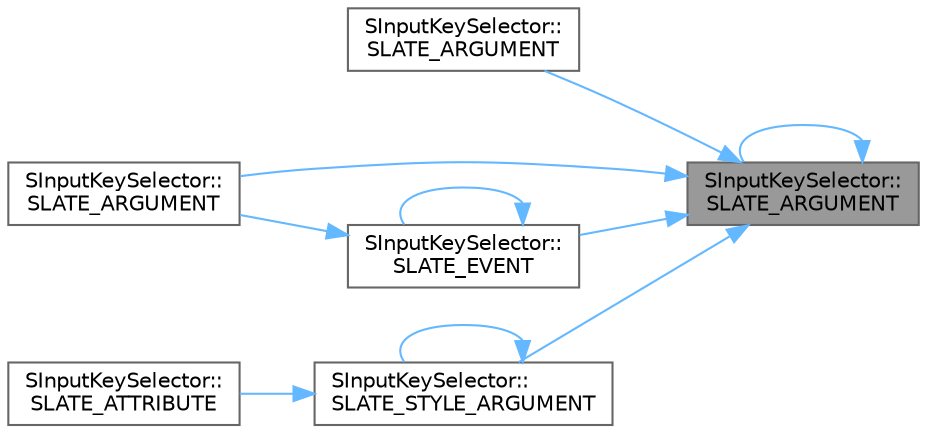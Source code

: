 digraph "SInputKeySelector::SLATE_ARGUMENT"
{
 // INTERACTIVE_SVG=YES
 // LATEX_PDF_SIZE
  bgcolor="transparent";
  edge [fontname=Helvetica,fontsize=10,labelfontname=Helvetica,labelfontsize=10];
  node [fontname=Helvetica,fontsize=10,shape=box,height=0.2,width=0.4];
  rankdir="RL";
  Node1 [id="Node000001",label="SInputKeySelector::\lSLATE_ARGUMENT",height=0.2,width=0.4,color="gray40", fillcolor="grey60", style="filled", fontcolor="black",tooltip="The text to display while no key text is available or not selecting a key."];
  Node1 -> Node2 [id="edge1_Node000001_Node000002",dir="back",color="steelblue1",style="solid",tooltip=" "];
  Node2 [id="Node000002",label="SInputKeySelector::\lSLATE_ARGUMENT",height=0.2,width=0.4,color="grey40", fillcolor="white", style="filled",URL="$df/d07/classSInputKeySelector.html#add883588c8cd2ae445e8a48d88b1bd21",tooltip="When true gamepad keys are captured in the selected key chord, otherwise they are ignored."];
  Node1 -> Node1 [id="edge2_Node000001_Node000001",dir="back",color="steelblue1",style="solid",tooltip=" "];
  Node1 -> Node3 [id="edge3_Node000001_Node000003",dir="back",color="steelblue1",style="solid",tooltip=" "];
  Node3 [id="Node000003",label="SInputKeySelector::\lSLATE_ARGUMENT",height=0.2,width=0.4,color="grey40", fillcolor="white", style="filled",URL="$df/d07/classSInputKeySelector.html#aaf8363a71bd850572d189a6e60aa98c1",tooltip="When EscapeCancelsSelection is true, escape on specific keys that are unbind able by the user."];
  Node1 -> Node4 [id="edge4_Node000001_Node000004",dir="back",color="steelblue1",style="solid",tooltip=" "];
  Node4 [id="Node000004",label="SInputKeySelector::\lSLATE_EVENT",height=0.2,width=0.4,color="grey40", fillcolor="white", style="filled",URL="$df/d07/classSInputKeySelector.html#a7f79a9fb83f626bb9fc258ccbb36b49e",tooltip="Occurs whenever key selection mode starts and stops."];
  Node4 -> Node3 [id="edge5_Node000004_Node000003",dir="back",color="steelblue1",style="solid",tooltip=" "];
  Node4 -> Node4 [id="edge6_Node000004_Node000004",dir="back",color="steelblue1",style="solid",tooltip=" "];
  Node1 -> Node5 [id="edge7_Node000001_Node000005",dir="back",color="steelblue1",style="solid",tooltip=" "];
  Node5 [id="Node000005",label="SInputKeySelector::\lSLATE_STYLE_ARGUMENT",height=0.2,width=0.4,color="grey40", fillcolor="white", style="filled",URL="$df/d07/classSInputKeySelector.html#a05fd55137c1d82c1ca52f7542da65438",tooltip="The text style of the button text."];
  Node5 -> Node6 [id="edge8_Node000005_Node000006",dir="back",color="steelblue1",style="solid",tooltip=" "];
  Node6 [id="Node000006",label="SInputKeySelector::\lSLATE_ATTRIBUTE",height=0.2,width=0.4,color="grey40", fillcolor="white", style="filled",URL="$df/d07/classSInputKeySelector.html#a962ebf1cff411f14bb5549c1032b7081",tooltip="The margin around the selected key text."];
  Node5 -> Node5 [id="edge9_Node000005_Node000005",dir="back",color="steelblue1",style="solid",tooltip=" "];
}
